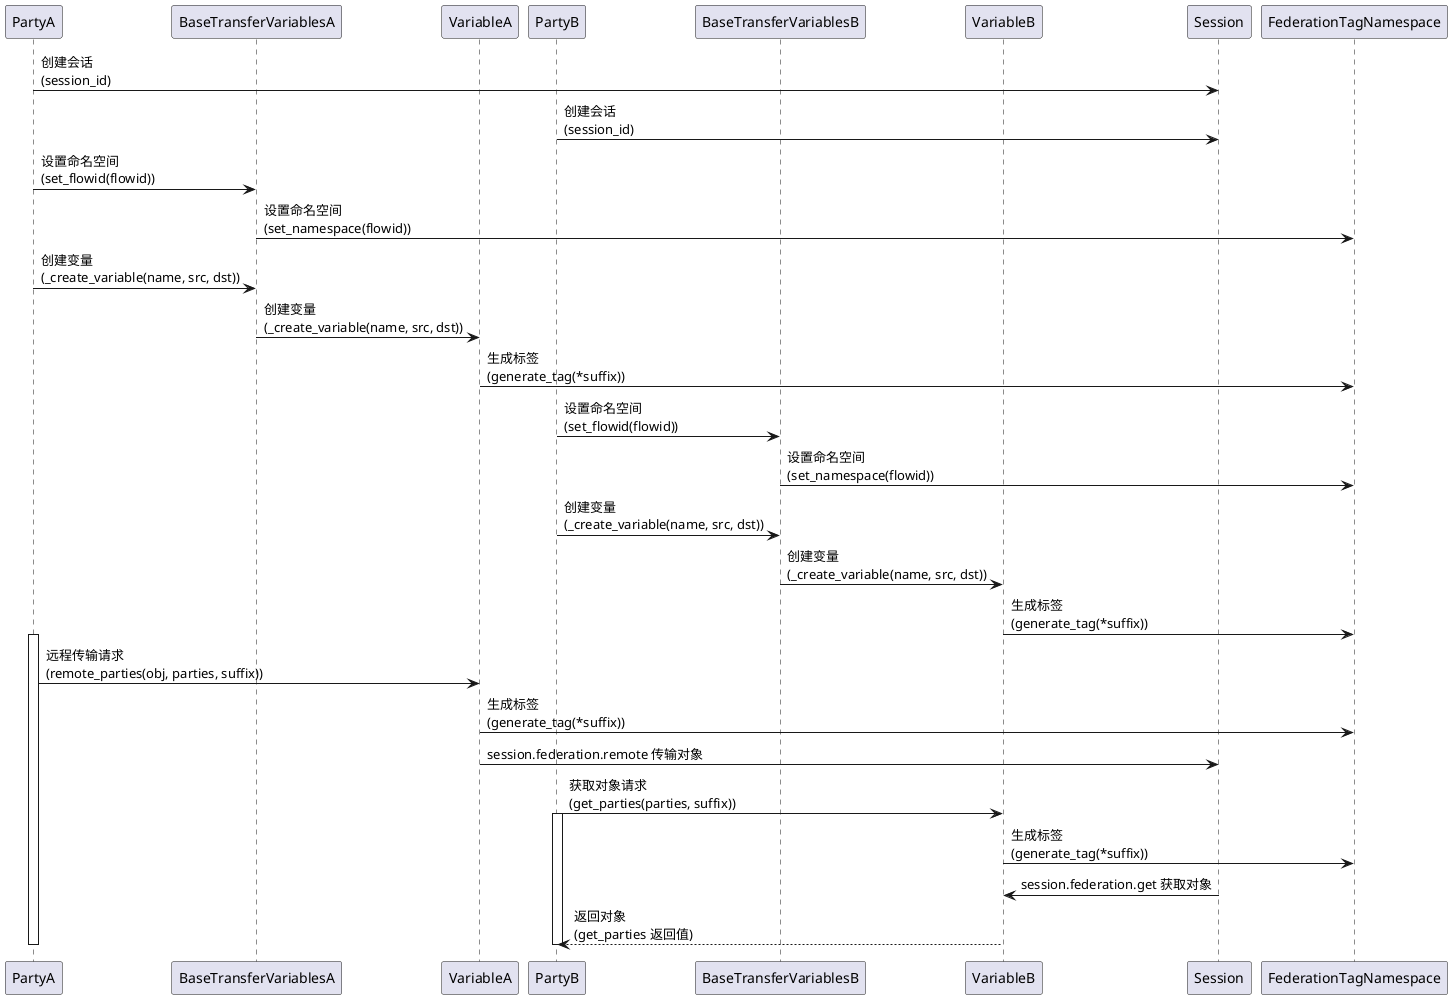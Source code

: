 @startuml
participant PartyA
participant BaseTransferVariablesA
participant VariableA
participant PartyB
participant BaseTransferVariablesB
participant VariableB
participant Session

PartyA -> Session: 创建会话\n(session_id)
PartyB -> Session: 创建会话\n(session_id)

PartyA -> BaseTransferVariablesA: 设置命名空间\n(set_flowid(flowid))
BaseTransferVariablesA -> FederationTagNamespace: 设置命名空间\n(set_namespace(flowid))
PartyA -> BaseTransferVariablesA: 创建变量\n(_create_variable(name, src, dst))
BaseTransferVariablesA -> VariableA: 创建变量\n(_create_variable(name, src, dst))
VariableA -> FederationTagNamespace: 生成标签\n(generate_tag(*suffix))

PartyB -> BaseTransferVariablesB: 设置命名空间\n(set_flowid(flowid))
BaseTransferVariablesB -> FederationTagNamespace: 设置命名空间\n(set_namespace(flowid))
PartyB -> BaseTransferVariablesB: 创建变量\n(_create_variable(name, src, dst))
BaseTransferVariablesB -> VariableB: 创建变量\n(_create_variable(name, src, dst))
VariableB -> FederationTagNamespace: 生成标签\n(generate_tag(*suffix))
activate PartyA

PartyA -> VariableA: 远程传输请求\n(remote_parties(obj, parties, suffix))
VariableA -> FederationTagNamespace: 生成标签\n(generate_tag(*suffix))
VariableA -> Session: session.federation.remote 传输对象


PartyB -> VariableB: 获取对象请求\n(get_parties(parties, suffix))
activate PartyB
VariableB -> FederationTagNamespace: 生成标签\n(generate_tag(*suffix))
Session -> VariableB: session.federation.get 获取对象
VariableB --> PartyB: 返回对象\n(get_parties 返回值)

deactivate PartyB

deactivate PartyA
@enduml
